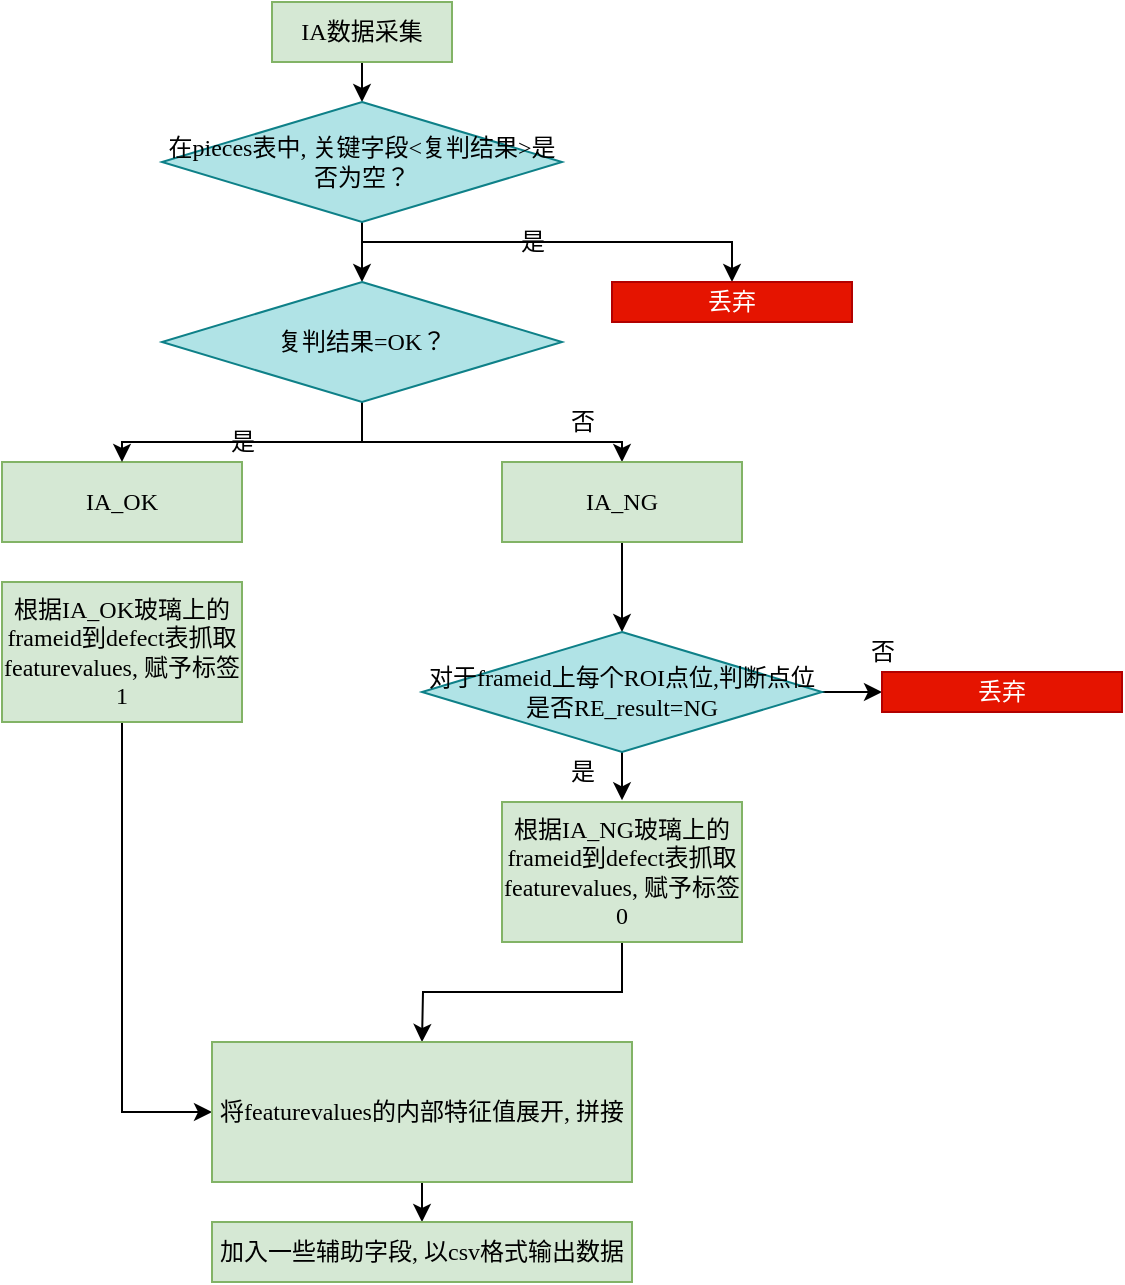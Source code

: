 <mxfile version="14.1.8" type="github">
  <diagram id="Y9k13piqR9nWIuFRmVgr" name="Page-1">
    <mxGraphModel dx="1673" dy="896" grid="1" gridSize="10" guides="1" tooltips="1" connect="1" arrows="1" fold="1" page="1" pageScale="1" pageWidth="827" pageHeight="1169" math="0" shadow="0">
      <root>
        <mxCell id="0" />
        <mxCell id="1" parent="0" />
        <mxCell id="zEdGzOakuQvcwKxF2MUP-4" style="edgeStyle=orthogonalEdgeStyle;rounded=0;orthogonalLoop=1;jettySize=auto;html=1;exitX=0.5;exitY=1;exitDx=0;exitDy=0;entryX=0.5;entryY=0;entryDx=0;entryDy=0;fontFamily=Times New Roman;" edge="1" parent="1" source="zEdGzOakuQvcwKxF2MUP-1">
          <mxGeometry relative="1" as="geometry">
            <mxPoint x="380" y="60" as="targetPoint" />
          </mxGeometry>
        </mxCell>
        <mxCell id="zEdGzOakuQvcwKxF2MUP-1" value="IA数据采集" style="rounded=0;whiteSpace=wrap;html=1;fillColor=#d5e8d4;strokeColor=#82b366;fontFamily=Times New Roman;" vertex="1" parent="1">
          <mxGeometry x="335" y="10" width="90" height="30" as="geometry" />
        </mxCell>
        <mxCell id="zEdGzOakuQvcwKxF2MUP-12" style="edgeStyle=orthogonalEdgeStyle;rounded=0;orthogonalLoop=1;jettySize=auto;html=1;exitX=0.5;exitY=1;exitDx=0;exitDy=0;entryX=0.5;entryY=0;entryDx=0;entryDy=0;fontFamily=Times New Roman;" edge="1" parent="1" source="zEdGzOakuQvcwKxF2MUP-6" target="zEdGzOakuQvcwKxF2MUP-10">
          <mxGeometry relative="1" as="geometry">
            <Array as="points">
              <mxPoint x="380" y="130" />
              <mxPoint x="565" y="130" />
            </Array>
          </mxGeometry>
        </mxCell>
        <mxCell id="zEdGzOakuQvcwKxF2MUP-15" style="edgeStyle=orthogonalEdgeStyle;rounded=0;orthogonalLoop=1;jettySize=auto;html=1;exitX=0.5;exitY=1;exitDx=0;exitDy=0;entryX=0.5;entryY=0;entryDx=0;entryDy=0;fontFamily=Times New Roman;" edge="1" parent="1" source="zEdGzOakuQvcwKxF2MUP-6" target="zEdGzOakuQvcwKxF2MUP-13">
          <mxGeometry relative="1" as="geometry" />
        </mxCell>
        <mxCell id="zEdGzOakuQvcwKxF2MUP-6" value="在pieces表中, 关键字段&amp;lt;复判结果&amp;gt;是否为空？" style="rhombus;whiteSpace=wrap;html=1;fontFamily=Times New Roman;fillColor=#b0e3e6;strokeColor=#0e8088;" vertex="1" parent="1">
          <mxGeometry x="280" y="60" width="200" height="60" as="geometry" />
        </mxCell>
        <mxCell id="zEdGzOakuQvcwKxF2MUP-7" value="IA_OK" style="rounded=0;whiteSpace=wrap;html=1;fontFamily=Times New Roman;fillColor=#d5e8d4;strokeColor=#82b366;" vertex="1" parent="1">
          <mxGeometry x="200" y="240" width="120" height="40" as="geometry" />
        </mxCell>
        <mxCell id="zEdGzOakuQvcwKxF2MUP-10" value="丢弃" style="rounded=0;whiteSpace=wrap;html=1;fontFamily=Times New Roman;fillColor=#e51400;strokeColor=#B20000;fontColor=#ffffff;" vertex="1" parent="1">
          <mxGeometry x="505" y="150" width="120" height="20" as="geometry" />
        </mxCell>
        <mxCell id="zEdGzOakuQvcwKxF2MUP-11" value="是" style="text;html=1;align=center;verticalAlign=middle;resizable=0;points=[];autosize=1;fontFamily=Times New Roman;" vertex="1" parent="1">
          <mxGeometry x="450" y="120" width="30" height="20" as="geometry" />
        </mxCell>
        <mxCell id="zEdGzOakuQvcwKxF2MUP-20" style="edgeStyle=orthogonalEdgeStyle;rounded=0;orthogonalLoop=1;jettySize=auto;html=1;exitX=0.5;exitY=1;exitDx=0;exitDy=0;entryX=0.5;entryY=0;entryDx=0;entryDy=0;fontFamily=Times New Roman;" edge="1" parent="1" source="zEdGzOakuQvcwKxF2MUP-13" target="zEdGzOakuQvcwKxF2MUP-7">
          <mxGeometry relative="1" as="geometry" />
        </mxCell>
        <mxCell id="zEdGzOakuQvcwKxF2MUP-26" style="edgeStyle=orthogonalEdgeStyle;rounded=0;orthogonalLoop=1;jettySize=auto;html=1;exitX=0.5;exitY=1;exitDx=0;exitDy=0;entryX=0.5;entryY=0;entryDx=0;entryDy=0;fontFamily=Times New Roman;" edge="1" parent="1" source="zEdGzOakuQvcwKxF2MUP-13" target="zEdGzOakuQvcwKxF2MUP-16">
          <mxGeometry relative="1" as="geometry">
            <Array as="points">
              <mxPoint x="380" y="230" />
              <mxPoint x="510" y="230" />
            </Array>
          </mxGeometry>
        </mxCell>
        <mxCell id="zEdGzOakuQvcwKxF2MUP-13" value="复判结果=OK？" style="rhombus;whiteSpace=wrap;html=1;fontFamily=Times New Roman;fillColor=#b0e3e6;strokeColor=#0e8088;" vertex="1" parent="1">
          <mxGeometry x="280" y="150" width="200" height="60" as="geometry" />
        </mxCell>
        <mxCell id="zEdGzOakuQvcwKxF2MUP-32" style="edgeStyle=orthogonalEdgeStyle;rounded=0;orthogonalLoop=1;jettySize=auto;html=1;exitX=0.5;exitY=1;exitDx=0;exitDy=0;entryX=0.5;entryY=0;entryDx=0;entryDy=0;fontFamily=Times New Roman;" edge="1" parent="1" source="zEdGzOakuQvcwKxF2MUP-16" target="zEdGzOakuQvcwKxF2MUP-29">
          <mxGeometry relative="1" as="geometry" />
        </mxCell>
        <mxCell id="zEdGzOakuQvcwKxF2MUP-16" value="IA_NG" style="rounded=0;whiteSpace=wrap;html=1;fontFamily=Times New Roman;fillColor=#d5e8d4;strokeColor=#82b366;" vertex="1" parent="1">
          <mxGeometry x="450" y="240" width="120" height="40" as="geometry" />
        </mxCell>
        <mxCell id="zEdGzOakuQvcwKxF2MUP-22" value="是" style="text;html=1;align=center;verticalAlign=middle;resizable=0;points=[];autosize=1;fontFamily=Times New Roman;" vertex="1" parent="1">
          <mxGeometry x="305" y="220" width="30" height="20" as="geometry" />
        </mxCell>
        <mxCell id="zEdGzOakuQvcwKxF2MUP-25" value="否" style="text;html=1;align=center;verticalAlign=middle;resizable=0;points=[];autosize=1;fontFamily=Times New Roman;" vertex="1" parent="1">
          <mxGeometry x="475" y="210" width="30" height="20" as="geometry" />
        </mxCell>
        <mxCell id="zEdGzOakuQvcwKxF2MUP-48" style="edgeStyle=orthogonalEdgeStyle;rounded=0;orthogonalLoop=1;jettySize=auto;html=1;exitX=0.5;exitY=1;exitDx=0;exitDy=0;entryX=0;entryY=0.5;entryDx=0;entryDy=0;fontFamily=Times New Roman;" edge="1" parent="1" source="zEdGzOakuQvcwKxF2MUP-27" target="zEdGzOakuQvcwKxF2MUP-42">
          <mxGeometry relative="1" as="geometry" />
        </mxCell>
        <mxCell id="zEdGzOakuQvcwKxF2MUP-27" value="根据IA_OK玻璃上的frameid到defect表抓取featurevalues, 赋予标签1" style="rounded=0;whiteSpace=wrap;html=1;fontFamily=Times New Roman;fillColor=#d5e8d4;strokeColor=#82b366;" vertex="1" parent="1">
          <mxGeometry x="200" y="300" width="120" height="70" as="geometry" />
        </mxCell>
        <mxCell id="zEdGzOakuQvcwKxF2MUP-37" style="edgeStyle=orthogonalEdgeStyle;rounded=0;orthogonalLoop=1;jettySize=auto;html=1;exitX=1;exitY=0.5;exitDx=0;exitDy=0;entryX=0;entryY=0.5;entryDx=0;entryDy=0;fontFamily=Times New Roman;" edge="1" parent="1" source="zEdGzOakuQvcwKxF2MUP-29" target="zEdGzOakuQvcwKxF2MUP-33">
          <mxGeometry relative="1" as="geometry" />
        </mxCell>
        <mxCell id="zEdGzOakuQvcwKxF2MUP-39" style="edgeStyle=orthogonalEdgeStyle;rounded=0;orthogonalLoop=1;jettySize=auto;html=1;exitX=0.5;exitY=1;exitDx=0;exitDy=0;entryX=1.167;entryY=1.208;entryDx=0;entryDy=0;entryPerimeter=0;fontFamily=Times New Roman;" edge="1" parent="1" source="zEdGzOakuQvcwKxF2MUP-29" target="zEdGzOakuQvcwKxF2MUP-30">
          <mxGeometry relative="1" as="geometry" />
        </mxCell>
        <mxCell id="zEdGzOakuQvcwKxF2MUP-29" value="对于frameid上每个ROI点位,判断点位是否RE_result=NG" style="rhombus;whiteSpace=wrap;html=1;fontFamily=Times New Roman;fillColor=#b0e3e6;strokeColor=#0e8088;" vertex="1" parent="1">
          <mxGeometry x="410" y="325" width="200" height="60" as="geometry" />
        </mxCell>
        <mxCell id="zEdGzOakuQvcwKxF2MUP-30" value="是" style="text;html=1;align=center;verticalAlign=middle;resizable=0;points=[];autosize=1;fontFamily=Times New Roman;" vertex="1" parent="1">
          <mxGeometry x="475" y="385" width="30" height="20" as="geometry" />
        </mxCell>
        <mxCell id="zEdGzOakuQvcwKxF2MUP-33" value="丢弃" style="rounded=0;whiteSpace=wrap;html=1;fontFamily=Times New Roman;fillColor=#e51400;strokeColor=#B20000;fontColor=#ffffff;" vertex="1" parent="1">
          <mxGeometry x="640" y="345" width="120" height="20" as="geometry" />
        </mxCell>
        <mxCell id="zEdGzOakuQvcwKxF2MUP-9" value="否" style="text;html=1;align=center;verticalAlign=middle;resizable=0;points=[];autosize=1;fontFamily=Times New Roman;" vertex="1" parent="1">
          <mxGeometry x="625" y="325" width="30" height="20" as="geometry" />
        </mxCell>
        <mxCell id="zEdGzOakuQvcwKxF2MUP-44" style="edgeStyle=orthogonalEdgeStyle;rounded=0;orthogonalLoop=1;jettySize=auto;html=1;exitX=0.5;exitY=1;exitDx=0;exitDy=0;fontFamily=Times New Roman;" edge="1" parent="1" source="zEdGzOakuQvcwKxF2MUP-40">
          <mxGeometry relative="1" as="geometry">
            <mxPoint x="410" y="530" as="targetPoint" />
          </mxGeometry>
        </mxCell>
        <mxCell id="zEdGzOakuQvcwKxF2MUP-40" value="根据IA_NG玻璃上的frameid到defect表抓取featurevalues, 赋予标签0" style="rounded=0;whiteSpace=wrap;html=1;fontFamily=Times New Roman;fillColor=#d5e8d4;strokeColor=#82b366;" vertex="1" parent="1">
          <mxGeometry x="450" y="410" width="120" height="70" as="geometry" />
        </mxCell>
        <mxCell id="zEdGzOakuQvcwKxF2MUP-51" style="edgeStyle=orthogonalEdgeStyle;rounded=0;orthogonalLoop=1;jettySize=auto;html=1;exitX=0.5;exitY=1;exitDx=0;exitDy=0;entryX=0.5;entryY=0;entryDx=0;entryDy=0;fontFamily=Times New Roman;" edge="1" parent="1" source="zEdGzOakuQvcwKxF2MUP-42" target="zEdGzOakuQvcwKxF2MUP-49">
          <mxGeometry relative="1" as="geometry" />
        </mxCell>
        <mxCell id="zEdGzOakuQvcwKxF2MUP-42" value="将featurevalues的内部特征值展开, 拼接" style="rounded=0;whiteSpace=wrap;html=1;fontFamily=Times New Roman;fillColor=#d5e8d4;strokeColor=#82b366;" vertex="1" parent="1">
          <mxGeometry x="305" y="530" width="210" height="70" as="geometry" />
        </mxCell>
        <mxCell id="zEdGzOakuQvcwKxF2MUP-49" value="加入一些辅助字段, 以csv格式输出数据" style="rounded=0;whiteSpace=wrap;html=1;fontFamily=Times New Roman;fillColor=#d5e8d4;strokeColor=#82b366;" vertex="1" parent="1">
          <mxGeometry x="305" y="620" width="210" height="30" as="geometry" />
        </mxCell>
      </root>
    </mxGraphModel>
  </diagram>
</mxfile>

